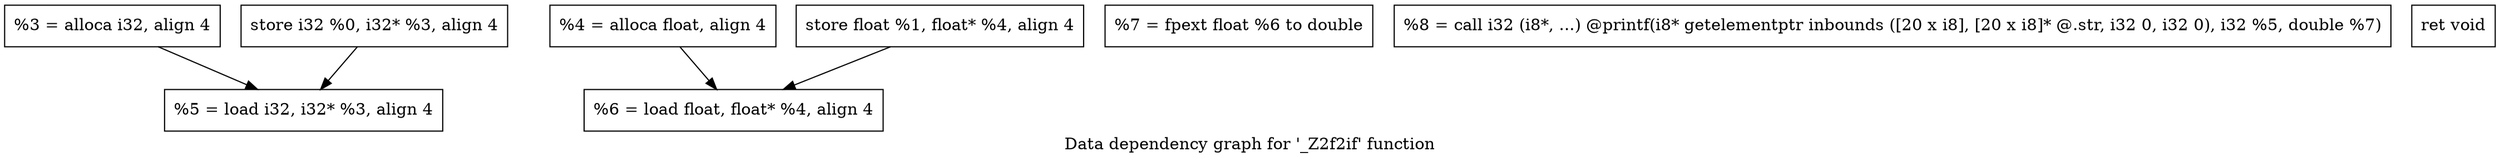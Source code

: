 digraph "Data dependency graph for '_Z2f2if' function" {
	label="Data dependency graph for '_Z2f2if' function";

	Node0x1334750 [shape=record,label="{  %3 = alloca i32, align 4}"];
	Node0x1334750 -> Node0x1334940;
	Node0x13347c0 [shape=record,label="{  %4 = alloca float, align 4}"];
	Node0x13347c0 -> Node0x13348a0;
	Node0x1334830 [shape=record,label="{  store i32 %0, i32* %3, align 4}"];
	Node0x1334830 -> Node0x1334940;
	Node0x13348d0 [shape=record,label="{  store float %1, float* %4, align 4}"];
	Node0x13348d0 -> Node0x13348a0;
	Node0x1334940 [shape=record,label="{  %5 = load i32, i32* %3, align 4}"];
	Node0x13348a0 [shape=record,label="{  %6 = load float, float* %4, align 4}"];
	Node0x1335cb0 [shape=record,label="{  %7 = fpext float %6 to double}"];
	Node0x1335d20 [shape=record,label="{  %8 = call i32 (i8*, ...) @printf(i8* getelementptr inbounds ([20 x i8], [20 x i8]* @.str, i32 0, i32 0), i32 %5, double %7)}"];
	Node0x1335d90 [shape=record,label="{  ret void}"];
}
